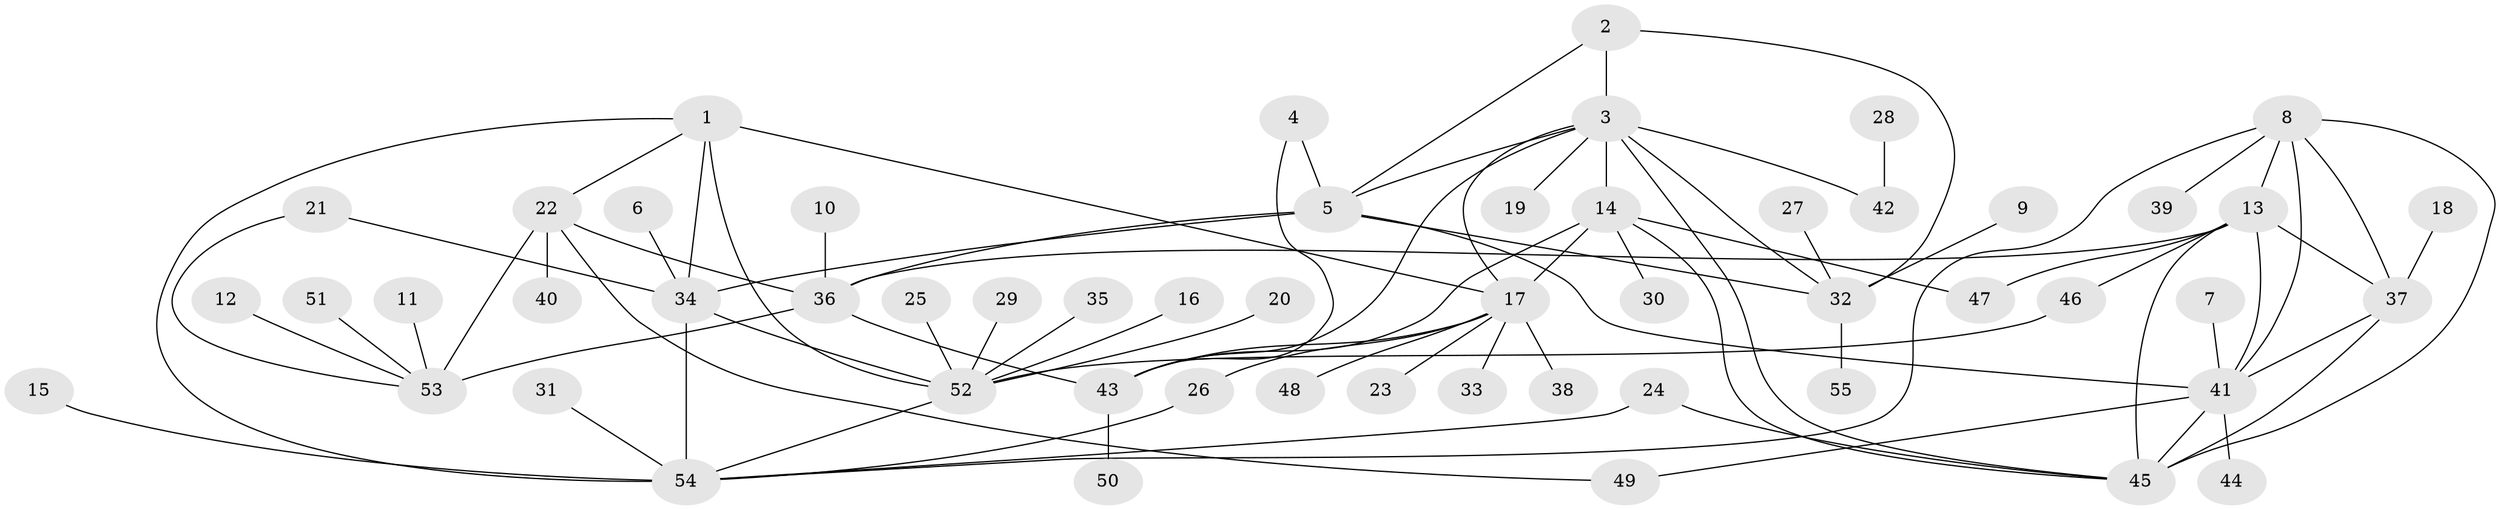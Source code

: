 // original degree distribution, {9: 0.027522935779816515, 6: 0.03669724770642202, 12: 0.01834862385321101, 4: 0.03669724770642202, 11: 0.009174311926605505, 7: 0.05504587155963303, 5: 0.009174311926605505, 10: 0.03669724770642202, 8: 0.009174311926605505, 1: 0.5688073394495413, 2: 0.14678899082568808, 3: 0.045871559633027525}
// Generated by graph-tools (version 1.1) at 2025/02/03/09/25 03:02:46]
// undirected, 55 vertices, 84 edges
graph export_dot {
graph [start="1"]
  node [color=gray90,style=filled];
  1;
  2;
  3;
  4;
  5;
  6;
  7;
  8;
  9;
  10;
  11;
  12;
  13;
  14;
  15;
  16;
  17;
  18;
  19;
  20;
  21;
  22;
  23;
  24;
  25;
  26;
  27;
  28;
  29;
  30;
  31;
  32;
  33;
  34;
  35;
  36;
  37;
  38;
  39;
  40;
  41;
  42;
  43;
  44;
  45;
  46;
  47;
  48;
  49;
  50;
  51;
  52;
  53;
  54;
  55;
  1 -- 17 [weight=1.0];
  1 -- 22 [weight=1.0];
  1 -- 34 [weight=2.0];
  1 -- 52 [weight=2.0];
  1 -- 54 [weight=2.0];
  2 -- 3 [weight=2.0];
  2 -- 5 [weight=2.0];
  2 -- 32 [weight=2.0];
  3 -- 5 [weight=1.0];
  3 -- 14 [weight=2.0];
  3 -- 17 [weight=1.0];
  3 -- 19 [weight=1.0];
  3 -- 32 [weight=1.0];
  3 -- 42 [weight=1.0];
  3 -- 43 [weight=1.0];
  3 -- 45 [weight=1.0];
  4 -- 5 [weight=1.0];
  4 -- 43 [weight=1.0];
  5 -- 32 [weight=1.0];
  5 -- 34 [weight=1.0];
  5 -- 36 [weight=1.0];
  5 -- 41 [weight=1.0];
  6 -- 34 [weight=1.0];
  7 -- 41 [weight=1.0];
  8 -- 13 [weight=1.0];
  8 -- 37 [weight=1.0];
  8 -- 39 [weight=1.0];
  8 -- 41 [weight=1.0];
  8 -- 45 [weight=1.0];
  8 -- 54 [weight=1.0];
  9 -- 32 [weight=1.0];
  10 -- 36 [weight=1.0];
  11 -- 53 [weight=1.0];
  12 -- 53 [weight=1.0];
  13 -- 36 [weight=1.0];
  13 -- 37 [weight=1.0];
  13 -- 41 [weight=1.0];
  13 -- 45 [weight=2.0];
  13 -- 46 [weight=1.0];
  13 -- 47 [weight=1.0];
  14 -- 17 [weight=2.0];
  14 -- 30 [weight=1.0];
  14 -- 43 [weight=2.0];
  14 -- 45 [weight=1.0];
  14 -- 47 [weight=1.0];
  15 -- 54 [weight=1.0];
  16 -- 52 [weight=1.0];
  17 -- 23 [weight=1.0];
  17 -- 26 [weight=1.0];
  17 -- 33 [weight=1.0];
  17 -- 38 [weight=1.0];
  17 -- 43 [weight=1.0];
  17 -- 48 [weight=1.0];
  18 -- 37 [weight=1.0];
  20 -- 52 [weight=1.0];
  21 -- 34 [weight=1.0];
  21 -- 53 [weight=1.0];
  22 -- 36 [weight=4.0];
  22 -- 40 [weight=1.0];
  22 -- 49 [weight=1.0];
  22 -- 53 [weight=2.0];
  24 -- 45 [weight=1.0];
  24 -- 54 [weight=1.0];
  25 -- 52 [weight=1.0];
  26 -- 54 [weight=1.0];
  27 -- 32 [weight=1.0];
  28 -- 42 [weight=1.0];
  29 -- 52 [weight=1.0];
  31 -- 54 [weight=1.0];
  32 -- 55 [weight=1.0];
  34 -- 52 [weight=1.0];
  34 -- 54 [weight=1.0];
  35 -- 52 [weight=1.0];
  36 -- 43 [weight=1.0];
  36 -- 53 [weight=2.0];
  37 -- 41 [weight=1.0];
  37 -- 45 [weight=1.0];
  41 -- 44 [weight=1.0];
  41 -- 45 [weight=1.0];
  41 -- 49 [weight=1.0];
  43 -- 50 [weight=1.0];
  46 -- 52 [weight=1.0];
  51 -- 53 [weight=1.0];
  52 -- 54 [weight=1.0];
}
